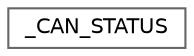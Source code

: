 digraph "类继承关系图"
{
 // LATEX_PDF_SIZE
  bgcolor="transparent";
  edge [fontname=Helvetica,fontsize=10,labelfontname=Helvetica,labelfontsize=10];
  node [fontname=Helvetica,fontsize=10,shape=box,height=0.2,width=0.4];
  rankdir="LR";
  Node0 [id="Node000000",label="_CAN_STATUS",height=0.2,width=0.4,color="grey40", fillcolor="white", style="filled",URL="$struct___c_a_n___s_t_a_t_u_s.html",tooltip=" "];
}
